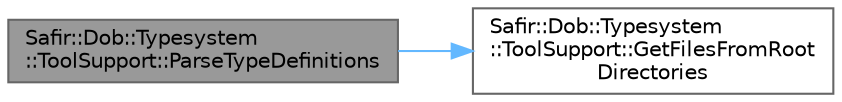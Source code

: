 digraph "Safir::Dob::Typesystem::ToolSupport::ParseTypeDefinitions"
{
 // LATEX_PDF_SIZE
  bgcolor="transparent";
  edge [fontname=Helvetica,fontsize=10,labelfontname=Helvetica,labelfontsize=10];
  node [fontname=Helvetica,fontsize=10,shape=box,height=0.2,width=0.4];
  rankdir="LR";
  Node1 [label="Safir::Dob::Typesystem\l::ToolSupport::ParseTypeDefinitions",height=0.2,width=0.4,color="gray40", fillcolor="grey60", style="filled", fontcolor="black",tooltip="Will validate and parse a complete set of dou- and dom-files."];
  Node1 -> Node2 [color="steelblue1",style="solid"];
  Node2 [label="Safir::Dob::Typesystem\l::ToolSupport::GetFilesFromRoot\lDirectories",height=0.2,width=0.4,color="grey40", fillcolor="white", style="filled",URL="$a00405.html#a24df99a040a3f1aafbcd4ce1208cc948",tooltip="Extract all files from the given root folders separated as dou- and dom- files."];
}
